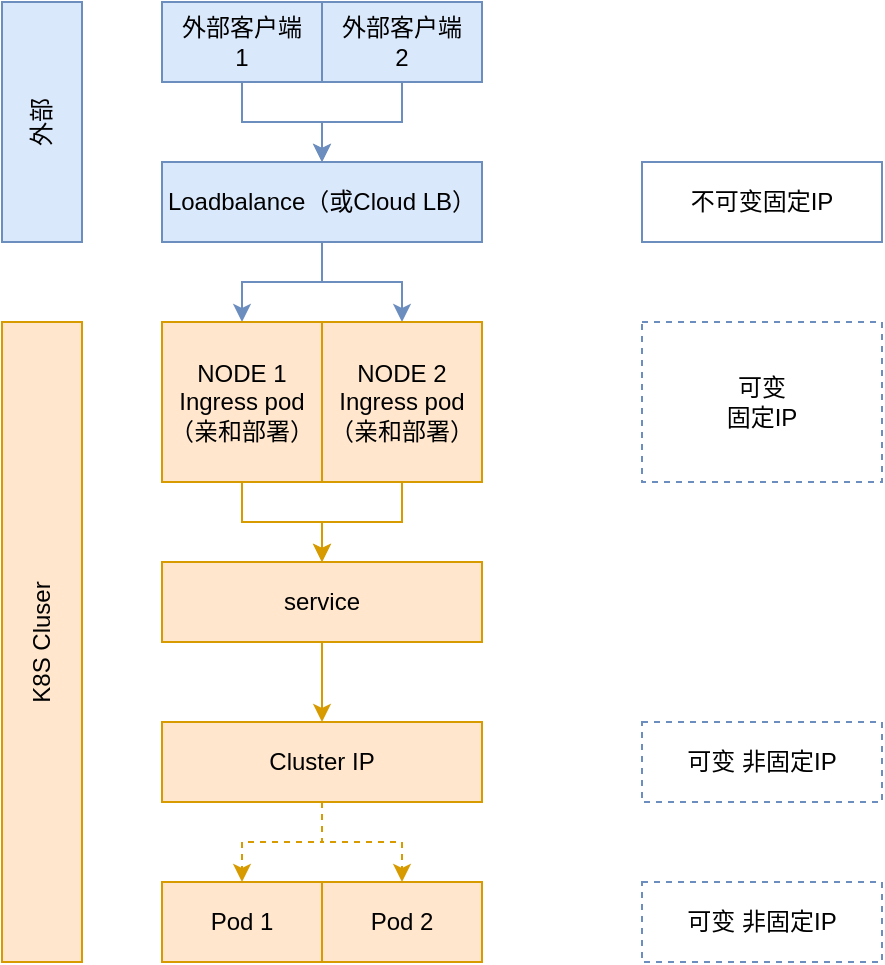 <mxfile version="10.8.0" type="github"><diagram id="Va_xeQn8wOFdQ3h5kVi9" name="Page-1"><mxGraphModel dx="2034" dy="1124" grid="1" gridSize="10" guides="1" tooltips="1" connect="1" arrows="1" fold="1" page="1" pageScale="1" pageWidth="827" pageHeight="1169" math="0" shadow="0"><root><mxCell id="0"/><mxCell id="1" parent="0"/><mxCell id="nuSvNifxRLbhJ8Tfqj5Y-3" style="edgeStyle=orthogonalEdgeStyle;rounded=0;orthogonalLoop=1;jettySize=auto;html=1;fillColor=#dae8fc;strokeColor=#6c8ebf;" edge="1" parent="1" source="nuSvNifxRLbhJ8Tfqj5Y-14" target="nuSvNifxRLbhJ8Tfqj5Y-2"><mxGeometry relative="1" as="geometry"/></mxCell><mxCell id="nuSvNifxRLbhJ8Tfqj5Y-17" style="edgeStyle=orthogonalEdgeStyle;rounded=0;orthogonalLoop=1;jettySize=auto;html=1;entryX=0.5;entryY=0;entryDx=0;entryDy=0;fillColor=#dae8fc;strokeColor=#6c8ebf;" edge="1" parent="1" source="nuSvNifxRLbhJ8Tfqj5Y-1" target="nuSvNifxRLbhJ8Tfqj5Y-2"><mxGeometry relative="1" as="geometry"/></mxCell><mxCell id="nuSvNifxRLbhJ8Tfqj5Y-1" value="外部客户端&lt;br&gt;1&lt;br&gt;" style="rounded=0;whiteSpace=wrap;html=1;fillColor=#dae8fc;strokeColor=#6c8ebf;" vertex="1" parent="1"><mxGeometry x="320" y="80" width="80" height="40" as="geometry"/></mxCell><mxCell id="nuSvNifxRLbhJ8Tfqj5Y-5" style="edgeStyle=orthogonalEdgeStyle;rounded=0;orthogonalLoop=1;jettySize=auto;html=1;entryX=0.5;entryY=0;entryDx=0;entryDy=0;fillColor=#dae8fc;strokeColor=#6c8ebf;" edge="1" parent="1" source="nuSvNifxRLbhJ8Tfqj5Y-2" target="nuSvNifxRLbhJ8Tfqj5Y-4"><mxGeometry relative="1" as="geometry"/></mxCell><mxCell id="nuSvNifxRLbhJ8Tfqj5Y-20" style="edgeStyle=orthogonalEdgeStyle;rounded=0;orthogonalLoop=1;jettySize=auto;html=1;entryX=0.5;entryY=0;entryDx=0;entryDy=0;fillColor=#dae8fc;strokeColor=#6c8ebf;" edge="1" parent="1" source="nuSvNifxRLbhJ8Tfqj5Y-2" target="nuSvNifxRLbhJ8Tfqj5Y-19"><mxGeometry relative="1" as="geometry"/></mxCell><mxCell id="nuSvNifxRLbhJ8Tfqj5Y-2" value="Loadbalance（或Cloud LB）" style="rounded=0;whiteSpace=wrap;html=1;fillColor=#dae8fc;strokeColor=#6c8ebf;" vertex="1" parent="1"><mxGeometry x="320" y="160" width="160" height="40" as="geometry"/></mxCell><mxCell id="nuSvNifxRLbhJ8Tfqj5Y-21" style="edgeStyle=orthogonalEdgeStyle;rounded=0;orthogonalLoop=1;jettySize=auto;html=1;entryX=0.5;entryY=0;entryDx=0;entryDy=0;fillColor=#ffe6cc;strokeColor=#d79b00;" edge="1" parent="1" source="nuSvNifxRLbhJ8Tfqj5Y-4" target="nuSvNifxRLbhJ8Tfqj5Y-6"><mxGeometry relative="1" as="geometry"/></mxCell><mxCell id="nuSvNifxRLbhJ8Tfqj5Y-4" value="NODE 1&lt;br&gt;Ingress pod&lt;br&gt;（亲和部署）" style="rounded=0;whiteSpace=wrap;html=1;fillColor=#ffe6cc;strokeColor=#d79b00;" vertex="1" parent="1"><mxGeometry x="320" y="240" width="80" height="80" as="geometry"/></mxCell><mxCell id="nuSvNifxRLbhJ8Tfqj5Y-9" style="edgeStyle=orthogonalEdgeStyle;rounded=0;orthogonalLoop=1;jettySize=auto;html=1;entryX=0.5;entryY=0;entryDx=0;entryDy=0;fillColor=#ffe6cc;strokeColor=#d79b00;" edge="1" parent="1" source="nuSvNifxRLbhJ8Tfqj5Y-6" target="nuSvNifxRLbhJ8Tfqj5Y-8"><mxGeometry relative="1" as="geometry"/></mxCell><mxCell id="nuSvNifxRLbhJ8Tfqj5Y-6" value="service" style="rounded=0;whiteSpace=wrap;html=1;fillColor=#ffe6cc;strokeColor=#d79b00;" vertex="1" parent="1"><mxGeometry x="320" y="360" width="160" height="40" as="geometry"/></mxCell><mxCell id="nuSvNifxRLbhJ8Tfqj5Y-11" style="edgeStyle=orthogonalEdgeStyle;rounded=0;orthogonalLoop=1;jettySize=auto;html=1;entryX=0.5;entryY=0;entryDx=0;entryDy=0;fillColor=#ffe6cc;strokeColor=#d79b00;dashed=1;" edge="1" parent="1" source="nuSvNifxRLbhJ8Tfqj5Y-8" target="nuSvNifxRLbhJ8Tfqj5Y-10"><mxGeometry relative="1" as="geometry"/></mxCell><mxCell id="nuSvNifxRLbhJ8Tfqj5Y-25" style="edgeStyle=orthogonalEdgeStyle;rounded=0;orthogonalLoop=1;jettySize=auto;html=1;fillColor=#ffe6cc;strokeColor=#d79b00;dashed=1;" edge="1" parent="1" source="nuSvNifxRLbhJ8Tfqj5Y-8" target="nuSvNifxRLbhJ8Tfqj5Y-24"><mxGeometry relative="1" as="geometry"/></mxCell><mxCell id="nuSvNifxRLbhJ8Tfqj5Y-8" value="Cluster IP" style="rounded=0;whiteSpace=wrap;html=1;fillColor=#ffe6cc;strokeColor=#d79b00;" vertex="1" parent="1"><mxGeometry x="320" y="440" width="160" height="40" as="geometry"/></mxCell><mxCell id="nuSvNifxRLbhJ8Tfqj5Y-10" value="Pod 1" style="rounded=0;whiteSpace=wrap;html=1;fillColor=#ffe6cc;strokeColor=#d79b00;" vertex="1" parent="1"><mxGeometry x="320" y="520" width="80" height="40" as="geometry"/></mxCell><mxCell id="nuSvNifxRLbhJ8Tfqj5Y-14" value="外部客户端&lt;br&gt;2&lt;br&gt;" style="rounded=0;whiteSpace=wrap;html=1;fillColor=#dae8fc;strokeColor=#6c8ebf;" vertex="1" parent="1"><mxGeometry x="400" y="80" width="80" height="40" as="geometry"/></mxCell><mxCell id="nuSvNifxRLbhJ8Tfqj5Y-23" style="edgeStyle=orthogonalEdgeStyle;rounded=0;orthogonalLoop=1;jettySize=auto;html=1;entryX=0.5;entryY=0;entryDx=0;entryDy=0;fillColor=#ffe6cc;strokeColor=#d79b00;" edge="1" parent="1" source="nuSvNifxRLbhJ8Tfqj5Y-19" target="nuSvNifxRLbhJ8Tfqj5Y-6"><mxGeometry relative="1" as="geometry"/></mxCell><mxCell id="nuSvNifxRLbhJ8Tfqj5Y-19" value="NODE 2&lt;br&gt;Ingress pod&lt;br&gt;（亲和部署）" style="rounded=0;whiteSpace=wrap;html=1;fillColor=#ffe6cc;strokeColor=#d79b00;" vertex="1" parent="1"><mxGeometry x="400" y="240" width="80" height="80" as="geometry"/></mxCell><mxCell id="nuSvNifxRLbhJ8Tfqj5Y-24" value="Pod 2" style="rounded=0;whiteSpace=wrap;html=1;fillColor=#ffe6cc;strokeColor=#d79b00;" vertex="1" parent="1"><mxGeometry x="400" y="520" width="80" height="40" as="geometry"/></mxCell><mxCell id="nuSvNifxRLbhJ8Tfqj5Y-27" value="外部" style="rounded=0;whiteSpace=wrap;html=1;horizontal=0;fillColor=#dae8fc;strokeColor=#6c8ebf;" vertex="1" parent="1"><mxGeometry x="240" y="80" width="40" height="120" as="geometry"/></mxCell><mxCell id="nuSvNifxRLbhJ8Tfqj5Y-28" value="K8S Cluser" style="rounded=0;whiteSpace=wrap;html=1;rotation=0;horizontal=0;fillColor=#ffe6cc;strokeColor=#d79b00;" vertex="1" parent="1"><mxGeometry x="240" y="240" width="40" height="320" as="geometry"/></mxCell><mxCell id="nuSvNifxRLbhJ8Tfqj5Y-31" value="不可变固定IP" style="rounded=0;whiteSpace=wrap;html=1;fillColor=none;strokeColor=#6c8ebf;" vertex="1" parent="1"><mxGeometry x="560" y="160" width="120" height="40" as="geometry"/></mxCell><mxCell id="nuSvNifxRLbhJ8Tfqj5Y-32" value="可变&lt;br&gt;固定IP" style="rounded=0;whiteSpace=wrap;html=1;fillColor=none;strokeColor=#6c8ebf;dashed=1;" vertex="1" parent="1"><mxGeometry x="560" y="240" width="120" height="80" as="geometry"/></mxCell><mxCell id="nuSvNifxRLbhJ8Tfqj5Y-33" value="可变 非固定IP" style="rounded=0;whiteSpace=wrap;html=1;fillColor=none;strokeColor=#6c8ebf;dashed=1;" vertex="1" parent="1"><mxGeometry x="560" y="440" width="120" height="40" as="geometry"/></mxCell><mxCell id="nuSvNifxRLbhJ8Tfqj5Y-34" value="可变 非固定IP" style="rounded=0;whiteSpace=wrap;html=1;fillColor=none;strokeColor=#6c8ebf;dashed=1;" vertex="1" parent="1"><mxGeometry x="560" y="520" width="120" height="40" as="geometry"/></mxCell></root></mxGraphModel></diagram></mxfile>